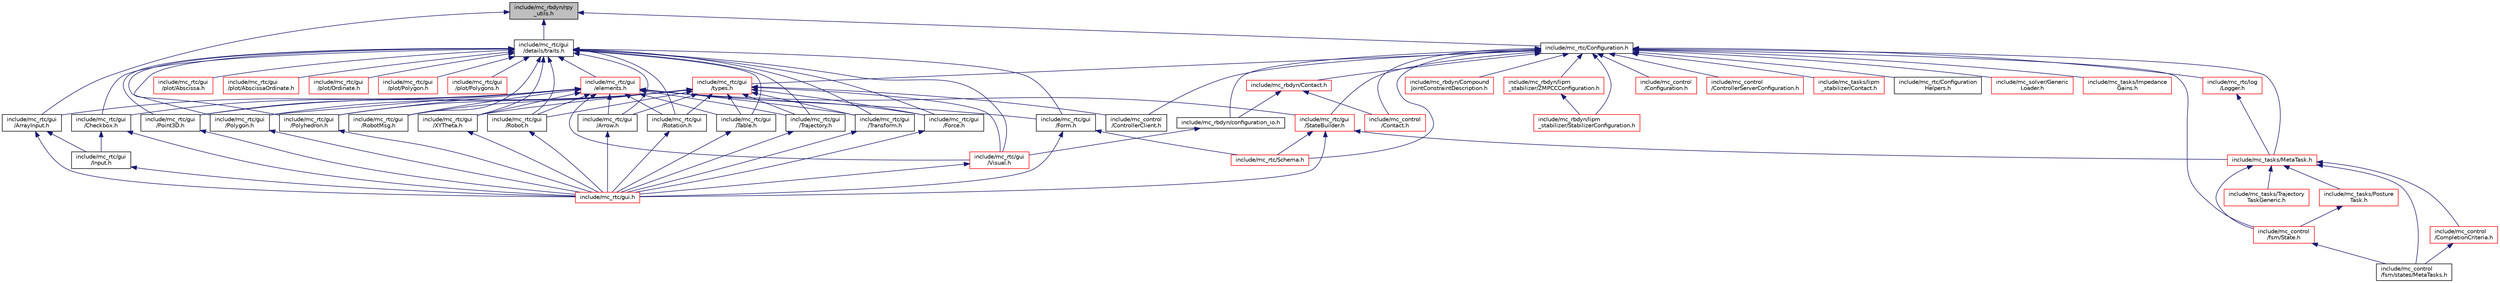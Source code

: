digraph "include/mc_rbdyn/rpy_utils.h"
{
 // INTERACTIVE_SVG=YES
 // LATEX_PDF_SIZE
  edge [fontname="Helvetica",fontsize="10",labelfontname="Helvetica",labelfontsize="10"];
  node [fontname="Helvetica",fontsize="10",shape=record];
  Node1 [label="include/mc_rbdyn/rpy\l_utils.h",height=0.2,width=0.4,color="black", fillcolor="grey75", style="filled", fontcolor="black",tooltip=" "];
  Node1 -> Node2 [dir="back",color="midnightblue",fontsize="10",style="solid",fontname="Helvetica"];
  Node2 [label="include/mc_rtc/Configuration.h",height=0.2,width=0.4,color="black", fillcolor="white", style="filled",URL="$mc__rtc_2Configuration_8h.html",tooltip=" "];
  Node2 -> Node3 [dir="back",color="midnightblue",fontsize="10",style="solid",fontname="Helvetica"];
  Node3 [label="include/mc_tasks/MetaTask.h",height=0.2,width=0.4,color="red", fillcolor="white", style="filled",URL="$MetaTask_8h.html",tooltip=" "];
  Node3 -> Node4 [dir="back",color="midnightblue",fontsize="10",style="solid",fontname="Helvetica"];
  Node4 [label="include/mc_control\l/CompletionCriteria.h",height=0.2,width=0.4,color="red", fillcolor="white", style="filled",URL="$CompletionCriteria_8h.html",tooltip=" "];
  Node4 -> Node5 [dir="back",color="midnightblue",fontsize="10",style="solid",fontname="Helvetica"];
  Node5 [label="include/mc_control\l/fsm/states/MetaTasks.h",height=0.2,width=0.4,color="black", fillcolor="white", style="filled",URL="$MetaTasks_8h.html",tooltip=" "];
  Node3 -> Node7 [dir="back",color="midnightblue",fontsize="10",style="solid",fontname="Helvetica"];
  Node7 [label="include/mc_tasks/Posture\lTask.h",height=0.2,width=0.4,color="red", fillcolor="white", style="filled",URL="$PostureTask_8h.html",tooltip=" "];
  Node7 -> Node24 [dir="back",color="midnightblue",fontsize="10",style="solid",fontname="Helvetica"];
  Node24 [label="include/mc_control\l/fsm/State.h",height=0.2,width=0.4,color="red", fillcolor="white", style="filled",URL="$State_8h.html",tooltip=" "];
  Node24 -> Node5 [dir="back",color="midnightblue",fontsize="10",style="solid",fontname="Helvetica"];
  Node3 -> Node24 [dir="back",color="midnightblue",fontsize="10",style="solid",fontname="Helvetica"];
  Node3 -> Node38 [dir="back",color="midnightblue",fontsize="10",style="solid",fontname="Helvetica"];
  Node38 [label="include/mc_tasks/Trajectory\lTaskGeneric.h",height=0.2,width=0.4,color="red", fillcolor="white", style="filled",URL="$TrajectoryTaskGeneric_8h.html",tooltip=" "];
  Node3 -> Node5 [dir="back",color="midnightblue",fontsize="10",style="solid",fontname="Helvetica"];
  Node2 -> Node67 [dir="back",color="midnightblue",fontsize="10",style="solid",fontname="Helvetica"];
  Node67 [label="include/mc_rtc/gui\l/StateBuilder.h",height=0.2,width=0.4,color="red", fillcolor="white", style="filled",URL="$StateBuilder_8h.html",tooltip=" "];
  Node67 -> Node3 [dir="back",color="midnightblue",fontsize="10",style="solid",fontname="Helvetica"];
  Node67 -> Node68 [dir="back",color="midnightblue",fontsize="10",style="solid",fontname="Helvetica"];
  Node68 [label="include/mc_rtc/Schema.h",height=0.2,width=0.4,color="red", fillcolor="white", style="filled",URL="$Schema_8h.html",tooltip=" "];
  Node67 -> Node99 [dir="back",color="midnightblue",fontsize="10",style="solid",fontname="Helvetica"];
  Node99 [label="include/mc_rtc/gui.h",height=0.2,width=0.4,color="red", fillcolor="white", style="filled",URL="$gui_8h.html",tooltip=" "];
  Node2 -> Node127 [dir="back",color="midnightblue",fontsize="10",style="solid",fontname="Helvetica"];
  Node127 [label="include/mc_rtc/gui\l/types.h",height=0.2,width=0.4,color="red", fillcolor="white", style="filled",URL="$types_8h.html",tooltip=" "];
  Node127 -> Node135 [dir="back",color="midnightblue",fontsize="10",style="solid",fontname="Helvetica"];
  Node135 [label="include/mc_rtc/gui\l/Arrow.h",height=0.2,width=0.4,color="black", fillcolor="white", style="filled",URL="$Arrow_8h.html",tooltip=" "];
  Node135 -> Node99 [dir="back",color="midnightblue",fontsize="10",style="solid",fontname="Helvetica"];
  Node127 -> Node112 [dir="back",color="midnightblue",fontsize="10",style="solid",fontname="Helvetica"];
  Node112 [label="include/mc_rtc/gui\l/Visual.h",height=0.2,width=0.4,color="red", fillcolor="white", style="filled",URL="$Visual_8h.html",tooltip=" "];
  Node112 -> Node99 [dir="back",color="midnightblue",fontsize="10",style="solid",fontname="Helvetica"];
  Node127 -> Node137 [dir="back",color="midnightblue",fontsize="10",style="solid",fontname="Helvetica"];
  Node137 [label="include/mc_rtc/gui\l/Force.h",height=0.2,width=0.4,color="black", fillcolor="white", style="filled",URL="$Force_8h.html",tooltip=" "];
  Node137 -> Node99 [dir="back",color="midnightblue",fontsize="10",style="solid",fontname="Helvetica"];
  Node127 -> Node138 [dir="back",color="midnightblue",fontsize="10",style="solid",fontname="Helvetica"];
  Node138 [label="include/mc_rtc/gui\l/Point3D.h",height=0.2,width=0.4,color="black", fillcolor="white", style="filled",URL="$Point3D_8h.html",tooltip=" "];
  Node138 -> Node99 [dir="back",color="midnightblue",fontsize="10",style="solid",fontname="Helvetica"];
  Node127 -> Node139 [dir="back",color="midnightblue",fontsize="10",style="solid",fontname="Helvetica"];
  Node139 [label="include/mc_rtc/gui\l/Polygon.h",height=0.2,width=0.4,color="black", fillcolor="white", style="filled",URL="$Polygon_8h.html",tooltip=" "];
  Node139 -> Node99 [dir="back",color="midnightblue",fontsize="10",style="solid",fontname="Helvetica"];
  Node127 -> Node140 [dir="back",color="midnightblue",fontsize="10",style="solid",fontname="Helvetica"];
  Node140 [label="include/mc_rtc/gui\l/Polyhedron.h",height=0.2,width=0.4,color="black", fillcolor="white", style="filled",URL="$Polyhedron_8h.html",tooltip=" "];
  Node140 -> Node99 [dir="back",color="midnightblue",fontsize="10",style="solid",fontname="Helvetica"];
  Node127 -> Node98 [dir="back",color="midnightblue",fontsize="10",style="solid",fontname="Helvetica"];
  Node98 [label="include/mc_rtc/gui\l/Robot.h",height=0.2,width=0.4,color="black", fillcolor="white", style="filled",URL="$mc__rtc_2gui_2Robot_8h.html",tooltip=" "];
  Node98 -> Node99 [dir="back",color="midnightblue",fontsize="10",style="solid",fontname="Helvetica"];
  Node127 -> Node141 [dir="back",color="midnightblue",fontsize="10",style="solid",fontname="Helvetica"];
  Node141 [label="include/mc_rtc/gui\l/Rotation.h",height=0.2,width=0.4,color="black", fillcolor="white", style="filled",URL="$Rotation_8h.html",tooltip=" "];
  Node141 -> Node99 [dir="back",color="midnightblue",fontsize="10",style="solid",fontname="Helvetica"];
  Node127 -> Node142 [dir="back",color="midnightblue",fontsize="10",style="solid",fontname="Helvetica"];
  Node142 [label="include/mc_rtc/gui\l/Table.h",height=0.2,width=0.4,color="black", fillcolor="white", style="filled",URL="$Table_8h.html",tooltip=" "];
  Node142 -> Node99 [dir="back",color="midnightblue",fontsize="10",style="solid",fontname="Helvetica"];
  Node127 -> Node143 [dir="back",color="midnightblue",fontsize="10",style="solid",fontname="Helvetica"];
  Node143 [label="include/mc_rtc/gui\l/Trajectory.h",height=0.2,width=0.4,color="black", fillcolor="white", style="filled",URL="$Trajectory_8h.html",tooltip=" "];
  Node143 -> Node99 [dir="back",color="midnightblue",fontsize="10",style="solid",fontname="Helvetica"];
  Node127 -> Node144 [dir="back",color="midnightblue",fontsize="10",style="solid",fontname="Helvetica"];
  Node144 [label="include/mc_rtc/gui\l/Transform.h",height=0.2,width=0.4,color="black", fillcolor="white", style="filled",URL="$Transform_8h.html",tooltip=" "];
  Node144 -> Node99 [dir="back",color="midnightblue",fontsize="10",style="solid",fontname="Helvetica"];
  Node127 -> Node145 [dir="back",color="midnightblue",fontsize="10",style="solid",fontname="Helvetica"];
  Node145 [label="include/mc_rtc/gui\l/XYTheta.h",height=0.2,width=0.4,color="black", fillcolor="white", style="filled",URL="$XYTheta_8h.html",tooltip=" "];
  Node145 -> Node99 [dir="back",color="midnightblue",fontsize="10",style="solid",fontname="Helvetica"];
  Node127 -> Node10 [dir="back",color="midnightblue",fontsize="10",style="solid",fontname="Helvetica"];
  Node10 [label="include/mc_control\l/ControllerClient.h",height=0.2,width=0.4,color="black", fillcolor="white", style="filled",URL="$ControllerClient_8h.html",tooltip=" "];
  Node127 -> Node108 [dir="back",color="midnightblue",fontsize="10",style="solid",fontname="Helvetica"];
  Node108 [label="include/mc_rtc/gui\l/RobotMsg.h",height=0.2,width=0.4,color="black", fillcolor="white", style="filled",URL="$RobotMsg_8h.html",tooltip=" "];
  Node2 -> Node146 [dir="back",color="midnightblue",fontsize="10",style="solid",fontname="Helvetica"];
  Node146 [label="include/mc_rtc/log\l/Logger.h",height=0.2,width=0.4,color="red", fillcolor="white", style="filled",URL="$Logger_8h.html",tooltip=" "];
  Node146 -> Node3 [dir="back",color="midnightblue",fontsize="10",style="solid",fontname="Helvetica"];
  Node2 -> Node149 [dir="back",color="midnightblue",fontsize="10",style="solid",fontname="Helvetica"];
  Node149 [label="include/mc_rbdyn/Contact.h",height=0.2,width=0.4,color="red", fillcolor="white", style="filled",URL="$mc__rbdyn_2Contact_8h.html",tooltip=" "];
  Node149 -> Node150 [dir="back",color="midnightblue",fontsize="10",style="solid",fontname="Helvetica"];
  Node150 [label="include/mc_control\l/Contact.h",height=0.2,width=0.4,color="red", fillcolor="white", style="filled",URL="$mc__control_2Contact_8h.html",tooltip=" "];
  Node149 -> Node111 [dir="back",color="midnightblue",fontsize="10",style="solid",fontname="Helvetica"];
  Node111 [label="include/mc_rbdyn/configuration_io.h",height=0.2,width=0.4,color="black", fillcolor="white", style="filled",URL="$configuration__io_8h.html",tooltip=" "];
  Node111 -> Node112 [dir="back",color="midnightblue",fontsize="10",style="solid",fontname="Helvetica"];
  Node2 -> Node151 [dir="back",color="midnightblue",fontsize="10",style="solid",fontname="Helvetica"];
  Node151 [label="include/mc_rbdyn/Compound\lJointConstraintDescription.h",height=0.2,width=0.4,color="red", fillcolor="white", style="filled",URL="$CompoundJointConstraintDescription_8h.html",tooltip=" "];
  Node2 -> Node68 [dir="back",color="midnightblue",fontsize="10",style="solid",fontname="Helvetica"];
  Node2 -> Node153 [dir="back",color="midnightblue",fontsize="10",style="solid",fontname="Helvetica"];
  Node153 [label="include/mc_rbdyn/lipm\l_stabilizer/ZMPCCConfiguration.h",height=0.2,width=0.4,color="red", fillcolor="white", style="filled",URL="$ZMPCCConfiguration_8h.html",tooltip=" "];
  Node153 -> Node154 [dir="back",color="midnightblue",fontsize="10",style="solid",fontname="Helvetica"];
  Node154 [label="include/mc_rbdyn/lipm\l_stabilizer/StabilizerConfiguration.h",height=0.2,width=0.4,color="red", fillcolor="white", style="filled",URL="$StabilizerConfiguration_8h.html",tooltip=" "];
  Node2 -> Node154 [dir="back",color="midnightblue",fontsize="10",style="solid",fontname="Helvetica"];
  Node2 -> Node156 [dir="back",color="midnightblue",fontsize="10",style="solid",fontname="Helvetica"];
  Node156 [label="include/mc_control\l/Configuration.h",height=0.2,width=0.4,color="red", fillcolor="white", style="filled",URL="$mc__control_2Configuration_8h.html",tooltip=" "];
  Node2 -> Node150 [dir="back",color="midnightblue",fontsize="10",style="solid",fontname="Helvetica"];
  Node2 -> Node157 [dir="back",color="midnightblue",fontsize="10",style="solid",fontname="Helvetica"];
  Node157 [label="include/mc_control\l/ControllerServerConfiguration.h",height=0.2,width=0.4,color="red", fillcolor="white", style="filled",URL="$ControllerServerConfiguration_8h.html",tooltip=" "];
  Node2 -> Node111 [dir="back",color="midnightblue",fontsize="10",style="solid",fontname="Helvetica"];
  Node2 -> Node10 [dir="back",color="midnightblue",fontsize="10",style="solid",fontname="Helvetica"];
  Node2 -> Node24 [dir="back",color="midnightblue",fontsize="10",style="solid",fontname="Helvetica"];
  Node2 -> Node100 [dir="back",color="midnightblue",fontsize="10",style="solid",fontname="Helvetica"];
  Node100 [label="include/mc_tasks/lipm\l_stabilizer/Contact.h",height=0.2,width=0.4,color="red", fillcolor="white", style="filled",URL="$mc__tasks_2lipm__stabilizer_2Contact_8h.html",tooltip=" "];
  Node2 -> Node158 [dir="back",color="midnightblue",fontsize="10",style="solid",fontname="Helvetica"];
  Node158 [label="include/mc_rtc/Configuration\lHelpers.h",height=0.2,width=0.4,color="black", fillcolor="white", style="filled",URL="$ConfigurationHelpers_8h.html",tooltip=" "];
  Node2 -> Node89 [dir="back",color="midnightblue",fontsize="10",style="solid",fontname="Helvetica"];
  Node89 [label="include/mc_solver/Generic\lLoader.h",height=0.2,width=0.4,color="red", fillcolor="white", style="filled",URL="$GenericLoader_8h.html",tooltip=" "];
  Node2 -> Node159 [dir="back",color="midnightblue",fontsize="10",style="solid",fontname="Helvetica"];
  Node159 [label="include/mc_tasks/Impedance\lGains.h",height=0.2,width=0.4,color="red", fillcolor="white", style="filled",URL="$ImpedanceGains_8h.html",tooltip=" "];
  Node1 -> Node160 [dir="back",color="midnightblue",fontsize="10",style="solid",fontname="Helvetica"];
  Node160 [label="include/mc_rtc/gui\l/details/traits.h",height=0.2,width=0.4,color="black", fillcolor="white", style="filled",URL="$traits_8h.html",tooltip=" "];
  Node160 -> Node161 [dir="back",color="midnightblue",fontsize="10",style="solid",fontname="Helvetica"];
  Node161 [label="include/mc_rtc/gui\l/elements.h",height=0.2,width=0.4,color="red", fillcolor="white", style="filled",URL="$elements_8h.html",tooltip=" "];
  Node161 -> Node67 [dir="back",color="midnightblue",fontsize="10",style="solid",fontname="Helvetica"];
  Node161 -> Node162 [dir="back",color="midnightblue",fontsize="10",style="solid",fontname="Helvetica"];
  Node162 [label="include/mc_rtc/gui\l/Form.h",height=0.2,width=0.4,color="black", fillcolor="white", style="filled",URL="$Form_8h.html",tooltip=" "];
  Node162 -> Node68 [dir="back",color="midnightblue",fontsize="10",style="solid",fontname="Helvetica"];
  Node162 -> Node99 [dir="back",color="midnightblue",fontsize="10",style="solid",fontname="Helvetica"];
  Node161 -> Node163 [dir="back",color="midnightblue",fontsize="10",style="solid",fontname="Helvetica"];
  Node163 [label="include/mc_rtc/gui\l/ArrayInput.h",height=0.2,width=0.4,color="black", fillcolor="white", style="filled",URL="$ArrayInput_8h.html",tooltip=" "];
  Node163 -> Node99 [dir="back",color="midnightblue",fontsize="10",style="solid",fontname="Helvetica"];
  Node163 -> Node164 [dir="back",color="midnightblue",fontsize="10",style="solid",fontname="Helvetica"];
  Node164 [label="include/mc_rtc/gui\l/Input.h",height=0.2,width=0.4,color="black", fillcolor="white", style="filled",URL="$Input_8h.html",tooltip=" "];
  Node164 -> Node99 [dir="back",color="midnightblue",fontsize="10",style="solid",fontname="Helvetica"];
  Node161 -> Node135 [dir="back",color="midnightblue",fontsize="10",style="solid",fontname="Helvetica"];
  Node161 -> Node112 [dir="back",color="midnightblue",fontsize="10",style="solid",fontname="Helvetica"];
  Node161 -> Node168 [dir="back",color="midnightblue",fontsize="10",style="solid",fontname="Helvetica"];
  Node168 [label="include/mc_rtc/gui\l/Checkbox.h",height=0.2,width=0.4,color="black", fillcolor="white", style="filled",URL="$Checkbox_8h.html",tooltip=" "];
  Node168 -> Node99 [dir="back",color="midnightblue",fontsize="10",style="solid",fontname="Helvetica"];
  Node168 -> Node164 [dir="back",color="midnightblue",fontsize="10",style="solid",fontname="Helvetica"];
  Node161 -> Node137 [dir="back",color="midnightblue",fontsize="10",style="solid",fontname="Helvetica"];
  Node161 -> Node138 [dir="back",color="midnightblue",fontsize="10",style="solid",fontname="Helvetica"];
  Node161 -> Node139 [dir="back",color="midnightblue",fontsize="10",style="solid",fontname="Helvetica"];
  Node161 -> Node140 [dir="back",color="midnightblue",fontsize="10",style="solid",fontname="Helvetica"];
  Node161 -> Node98 [dir="back",color="midnightblue",fontsize="10",style="solid",fontname="Helvetica"];
  Node161 -> Node141 [dir="back",color="midnightblue",fontsize="10",style="solid",fontname="Helvetica"];
  Node161 -> Node142 [dir="back",color="midnightblue",fontsize="10",style="solid",fontname="Helvetica"];
  Node161 -> Node143 [dir="back",color="midnightblue",fontsize="10",style="solid",fontname="Helvetica"];
  Node161 -> Node144 [dir="back",color="midnightblue",fontsize="10",style="solid",fontname="Helvetica"];
  Node161 -> Node145 [dir="back",color="midnightblue",fontsize="10",style="solid",fontname="Helvetica"];
  Node161 -> Node108 [dir="back",color="midnightblue",fontsize="10",style="solid",fontname="Helvetica"];
  Node160 -> Node129 [dir="back",color="midnightblue",fontsize="10",style="solid",fontname="Helvetica"];
  Node129 [label="include/mc_rtc/gui\l/plot/Abscissa.h",height=0.2,width=0.4,color="red", fillcolor="white", style="filled",URL="$Abscissa_8h.html",tooltip=" "];
  Node160 -> Node131 [dir="back",color="midnightblue",fontsize="10",style="solid",fontname="Helvetica"];
  Node131 [label="include/mc_rtc/gui\l/plot/AbscissaOrdinate.h",height=0.2,width=0.4,color="red", fillcolor="white", style="filled",URL="$AbscissaOrdinate_8h.html",tooltip=" "];
  Node160 -> Node132 [dir="back",color="midnightblue",fontsize="10",style="solid",fontname="Helvetica"];
  Node132 [label="include/mc_rtc/gui\l/plot/Ordinate.h",height=0.2,width=0.4,color="red", fillcolor="white", style="filled",URL="$Ordinate_8h.html",tooltip=" "];
  Node160 -> Node133 [dir="back",color="midnightblue",fontsize="10",style="solid",fontname="Helvetica"];
  Node133 [label="include/mc_rtc/gui\l/plot/Polygon.h",height=0.2,width=0.4,color="red", fillcolor="white", style="filled",URL="$plot_2Polygon_8h.html",tooltip=" "];
  Node160 -> Node134 [dir="back",color="midnightblue",fontsize="10",style="solid",fontname="Helvetica"];
  Node134 [label="include/mc_rtc/gui\l/plot/Polygons.h",height=0.2,width=0.4,color="red", fillcolor="white", style="filled",URL="$Polygons_8h.html",tooltip=" "];
  Node160 -> Node162 [dir="back",color="midnightblue",fontsize="10",style="solid",fontname="Helvetica"];
  Node160 -> Node135 [dir="back",color="midnightblue",fontsize="10",style="solid",fontname="Helvetica"];
  Node160 -> Node112 [dir="back",color="midnightblue",fontsize="10",style="solid",fontname="Helvetica"];
  Node160 -> Node168 [dir="back",color="midnightblue",fontsize="10",style="solid",fontname="Helvetica"];
  Node160 -> Node137 [dir="back",color="midnightblue",fontsize="10",style="solid",fontname="Helvetica"];
  Node160 -> Node138 [dir="back",color="midnightblue",fontsize="10",style="solid",fontname="Helvetica"];
  Node160 -> Node139 [dir="back",color="midnightblue",fontsize="10",style="solid",fontname="Helvetica"];
  Node160 -> Node140 [dir="back",color="midnightblue",fontsize="10",style="solid",fontname="Helvetica"];
  Node160 -> Node98 [dir="back",color="midnightblue",fontsize="10",style="solid",fontname="Helvetica"];
  Node160 -> Node141 [dir="back",color="midnightblue",fontsize="10",style="solid",fontname="Helvetica"];
  Node160 -> Node142 [dir="back",color="midnightblue",fontsize="10",style="solid",fontname="Helvetica"];
  Node160 -> Node143 [dir="back",color="midnightblue",fontsize="10",style="solid",fontname="Helvetica"];
  Node160 -> Node144 [dir="back",color="midnightblue",fontsize="10",style="solid",fontname="Helvetica"];
  Node160 -> Node145 [dir="back",color="midnightblue",fontsize="10",style="solid",fontname="Helvetica"];
  Node160 -> Node108 [dir="back",color="midnightblue",fontsize="10",style="solid",fontname="Helvetica"];
  Node1 -> Node163 [dir="back",color="midnightblue",fontsize="10",style="solid",fontname="Helvetica"];
}
